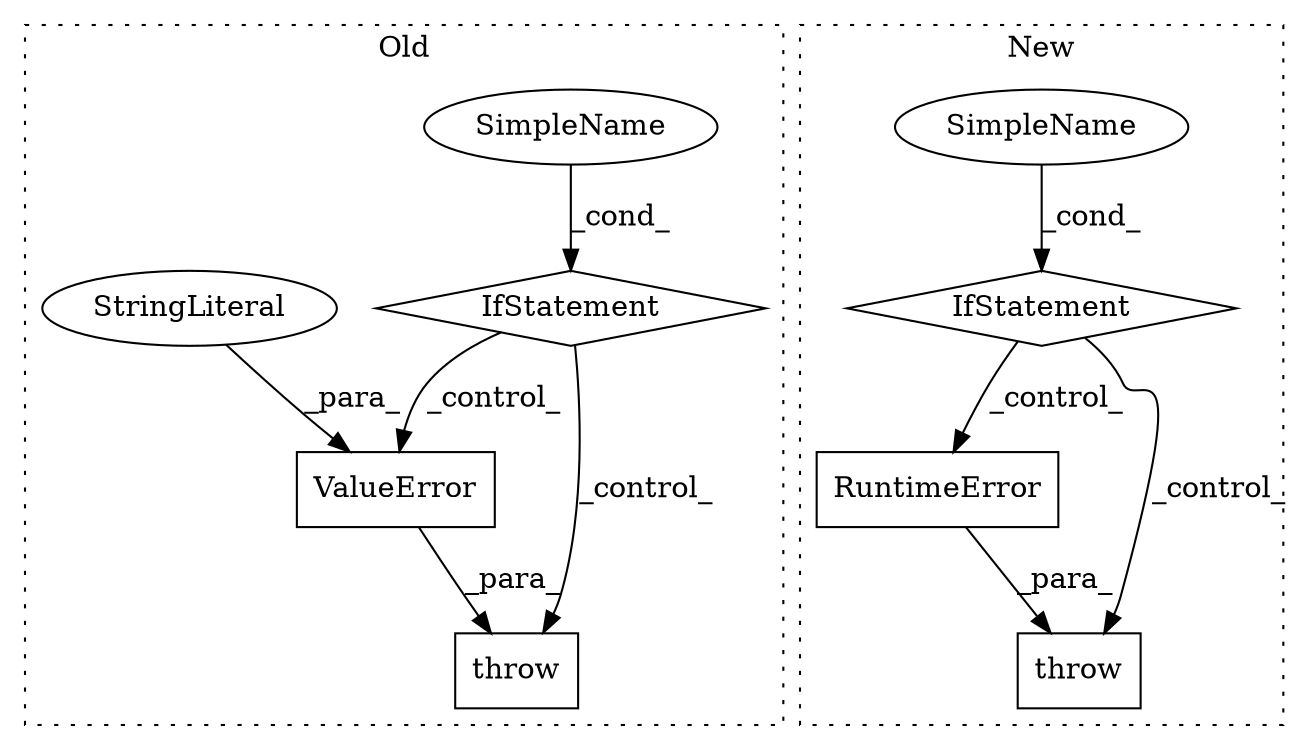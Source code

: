 digraph G {
subgraph cluster0 {
1 [label="ValueError" a="32" s="3986,4064" l="11,1" shape="box"];
3 [label="throw" a="53" s="3980" l="6" shape="box"];
7 [label="SimpleName" a="42" s="" l="" shape="ellipse"];
8 [label="IfStatement" a="25" s="3917,3970" l="4,2" shape="diamond"];
9 [label="StringLiteral" a="45" s="3997" l="67" shape="ellipse"];
label = "Old";
style="dotted";
}
subgraph cluster1 {
2 [label="RuntimeError" a="32" s="5375,5431" l="13,1" shape="box"];
4 [label="throw" a="53" s="5369" l="6" shape="box"];
5 [label="SimpleName" a="42" s="5348" l="11" shape="ellipse"];
6 [label="IfStatement" a="25" s="5344,5359" l="4,2" shape="diamond"];
label = "New";
style="dotted";
}
1 -> 3 [label="_para_"];
2 -> 4 [label="_para_"];
5 -> 6 [label="_cond_"];
6 -> 2 [label="_control_"];
6 -> 4 [label="_control_"];
7 -> 8 [label="_cond_"];
8 -> 1 [label="_control_"];
8 -> 3 [label="_control_"];
9 -> 1 [label="_para_"];
}